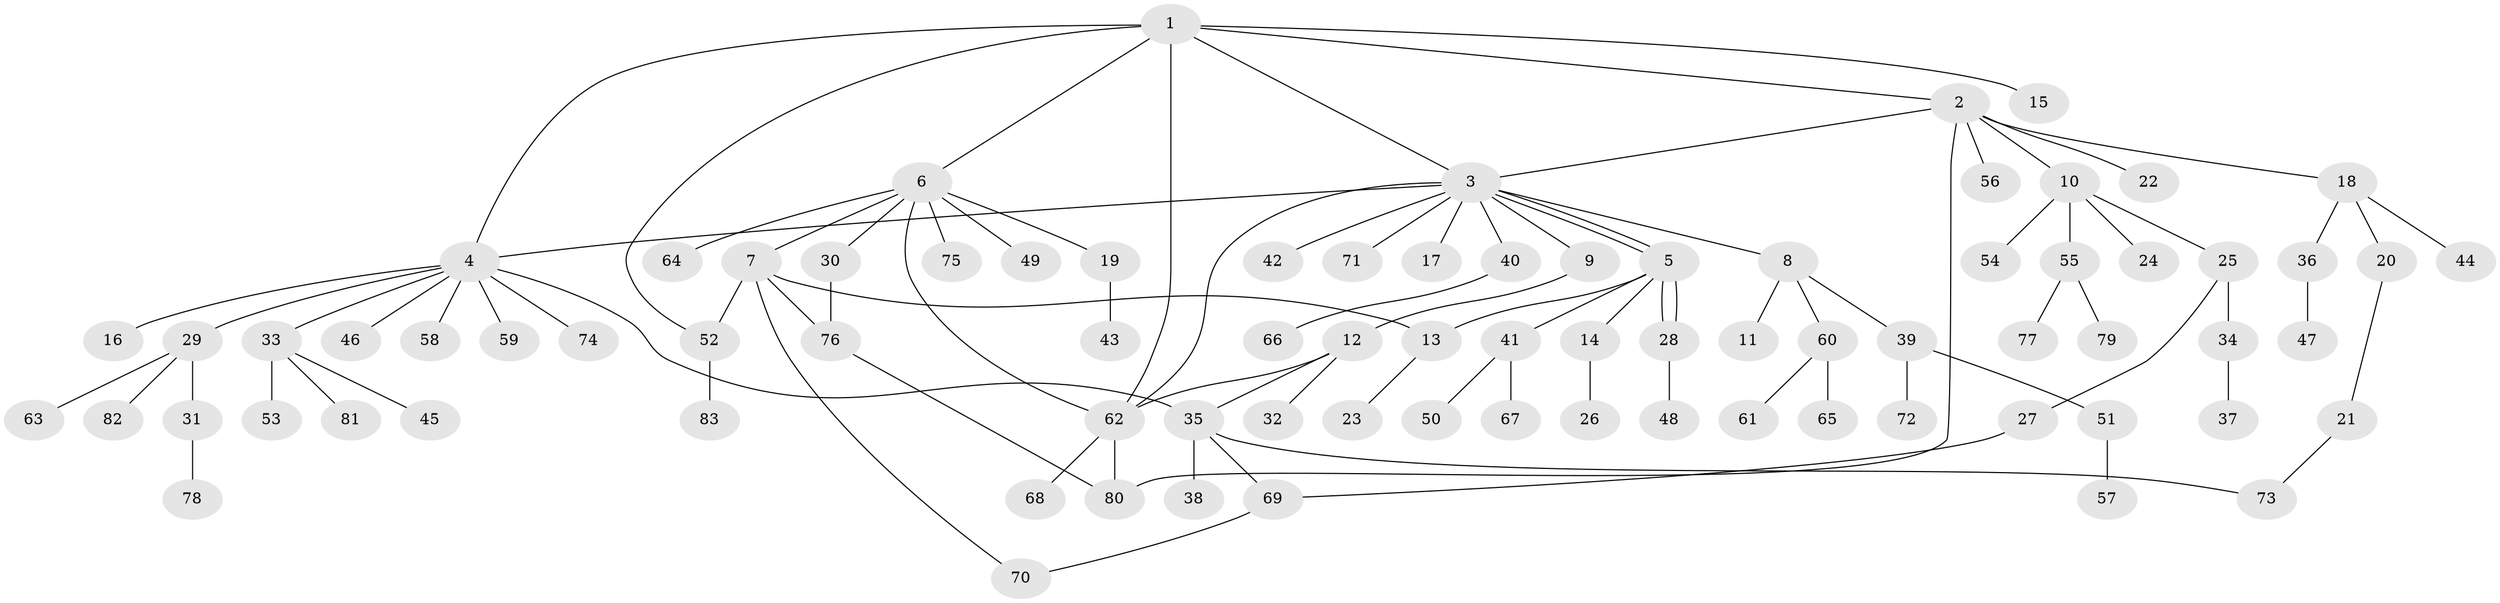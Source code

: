 // coarse degree distribution, {11: 0.041666666666666664, 7: 0.08333333333333333, 3: 0.08333333333333333, 1: 0.7916666666666666}
// Generated by graph-tools (version 1.1) at 2025/18/03/04/25 18:18:03]
// undirected, 83 vertices, 98 edges
graph export_dot {
graph [start="1"]
  node [color=gray90,style=filled];
  1;
  2;
  3;
  4;
  5;
  6;
  7;
  8;
  9;
  10;
  11;
  12;
  13;
  14;
  15;
  16;
  17;
  18;
  19;
  20;
  21;
  22;
  23;
  24;
  25;
  26;
  27;
  28;
  29;
  30;
  31;
  32;
  33;
  34;
  35;
  36;
  37;
  38;
  39;
  40;
  41;
  42;
  43;
  44;
  45;
  46;
  47;
  48;
  49;
  50;
  51;
  52;
  53;
  54;
  55;
  56;
  57;
  58;
  59;
  60;
  61;
  62;
  63;
  64;
  65;
  66;
  67;
  68;
  69;
  70;
  71;
  72;
  73;
  74;
  75;
  76;
  77;
  78;
  79;
  80;
  81;
  82;
  83;
  1 -- 2;
  1 -- 3;
  1 -- 4;
  1 -- 6;
  1 -- 15;
  1 -- 52;
  1 -- 62;
  2 -- 3;
  2 -- 10;
  2 -- 18;
  2 -- 22;
  2 -- 56;
  2 -- 80;
  3 -- 4;
  3 -- 5;
  3 -- 5;
  3 -- 8;
  3 -- 9;
  3 -- 17;
  3 -- 40;
  3 -- 42;
  3 -- 62;
  3 -- 71;
  4 -- 16;
  4 -- 29;
  4 -- 33;
  4 -- 35;
  4 -- 46;
  4 -- 58;
  4 -- 59;
  4 -- 74;
  5 -- 13;
  5 -- 14;
  5 -- 28;
  5 -- 28;
  5 -- 41;
  6 -- 7;
  6 -- 19;
  6 -- 30;
  6 -- 49;
  6 -- 62;
  6 -- 64;
  6 -- 75;
  7 -- 13;
  7 -- 52;
  7 -- 70;
  7 -- 76;
  8 -- 11;
  8 -- 39;
  8 -- 60;
  9 -- 12;
  10 -- 24;
  10 -- 25;
  10 -- 54;
  10 -- 55;
  12 -- 32;
  12 -- 35;
  12 -- 62;
  13 -- 23;
  14 -- 26;
  18 -- 20;
  18 -- 36;
  18 -- 44;
  19 -- 43;
  20 -- 21;
  21 -- 73;
  25 -- 27;
  25 -- 34;
  27 -- 69;
  28 -- 48;
  29 -- 31;
  29 -- 63;
  29 -- 82;
  30 -- 76;
  31 -- 78;
  33 -- 45;
  33 -- 53;
  33 -- 81;
  34 -- 37;
  35 -- 38;
  35 -- 69;
  35 -- 73;
  36 -- 47;
  39 -- 51;
  39 -- 72;
  40 -- 66;
  41 -- 50;
  41 -- 67;
  51 -- 57;
  52 -- 83;
  55 -- 77;
  55 -- 79;
  60 -- 61;
  60 -- 65;
  62 -- 68;
  62 -- 80;
  69 -- 70;
  76 -- 80;
}

